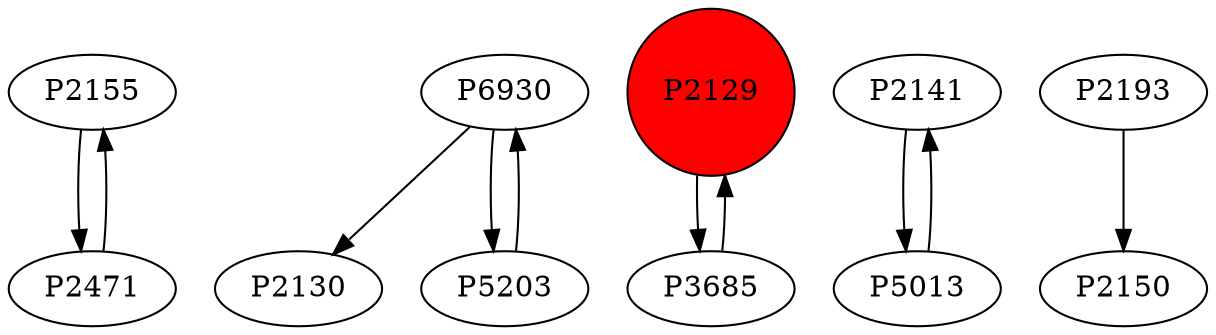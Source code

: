 digraph {
	P2155 -> P2471
	P2471 -> P2155
	P6930 -> P2130
	P2129 -> P3685
	P3685 -> P2129
	P2141 -> P5013
	P6930 -> P5203
	P5203 -> P6930
	P5013 -> P2141
	P2193 -> P2150
	P2129 [shape=circle]
	P2129 [style=filled]
	P2129 [fillcolor=red]
}